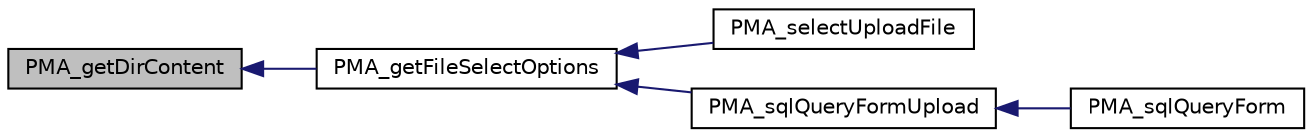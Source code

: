 digraph G
{
  edge [fontname="Helvetica",fontsize="10",labelfontname="Helvetica",labelfontsize="10"];
  node [fontname="Helvetica",fontsize="10",shape=record];
  rankdir="LR";
  Node1 [label="PMA_getDirContent",height=0.2,width=0.4,color="black", fillcolor="grey75", style="filled" fontcolor="black"];
  Node1 -> Node2 [dir="back",color="midnightblue",fontsize="10",style="solid",fontname="Helvetica"];
  Node2 [label="PMA_getFileSelectOptions",height=0.2,width=0.4,color="black", fillcolor="white", style="filled",URL="$file__listing_8php.html#a673913f8a396f72f01952d7e1a295758",tooltip="Returns options of filtered file names."];
  Node2 -> Node3 [dir="back",color="midnightblue",fontsize="10",style="solid",fontname="Helvetica"];
  Node3 [label="PMA_selectUploadFile",height=0.2,width=0.4,color="black", fillcolor="white", style="filled",URL="$common_8lib_8php.html#a5977a27139e0c13e2d7a70992572d314",tooltip="Display the form used to select a file to import from the server upload directory."];
  Node2 -> Node4 [dir="back",color="midnightblue",fontsize="10",style="solid",fontname="Helvetica"];
  Node4 [label="PMA_sqlQueryFormUpload",height=0.2,width=0.4,color="black", fillcolor="white", style="filled",URL="$sql__query__form_8lib_8php.html#ab66af2fbf36184d027b75cf35ae49a20",tooltip="prints bookmark fieldset"];
  Node4 -> Node5 [dir="back",color="midnightblue",fontsize="10",style="solid",fontname="Helvetica"];
  Node5 [label="PMA_sqlQueryForm",height=0.2,width=0.4,color="black", fillcolor="white", style="filled",URL="$sql__query__form_8lib_8php.html#ad1f1165db8b6302766041d3d9cdda39c",tooltip="prints the sql query boxes"];
}
